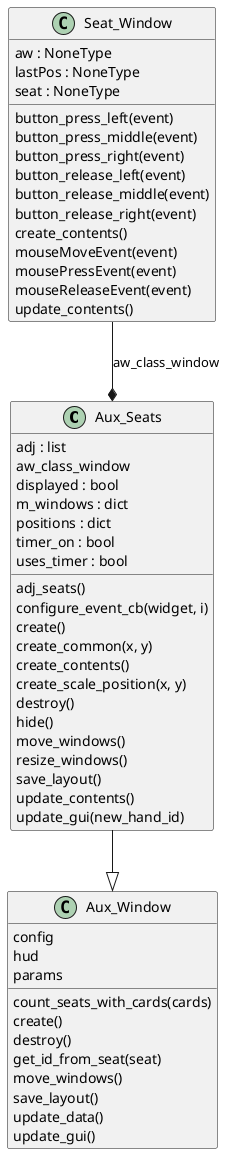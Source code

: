 @startuml classes
set namespaceSeparator none
class "Aux_Seats" as Aux_Base.Aux_Seats {
  adj : list
  aw_class_window
  displayed : bool
  m_windows : dict
  positions : dict
  timer_on : bool
  uses_timer : bool
  adj_seats()
  configure_event_cb(widget, i)
  create()
  create_common(x, y)
  create_contents()
  create_scale_position(x, y)
  destroy()
  hide()
  move_windows()
  resize_windows()
  save_layout()
  update_contents()
  update_gui(new_hand_id)
}
class "Aux_Window" as Aux_Base.Aux_Window {
  config
  hud
  params
  count_seats_with_cards(cards)
  create()
  destroy()
  get_id_from_seat(seat)
  move_windows()
  save_layout()
  update_data()
  update_gui()
}
class "Seat_Window" as Aux_Base.Seat_Window {
  aw : NoneType
  lastPos : NoneType
  seat : NoneType
  button_press_left(event)
  button_press_middle(event)
  button_press_right(event)
  button_release_left(event)
  button_release_middle(event)
  button_release_right(event)
  create_contents()
  mouseMoveEvent(event)
  mousePressEvent(event)
  mouseReleaseEvent(event)
  update_contents()
}
Aux_Base.Aux_Seats --|> Aux_Base.Aux_Window
Aux_Base.Seat_Window --* Aux_Base.Aux_Seats : aw_class_window
@enduml
